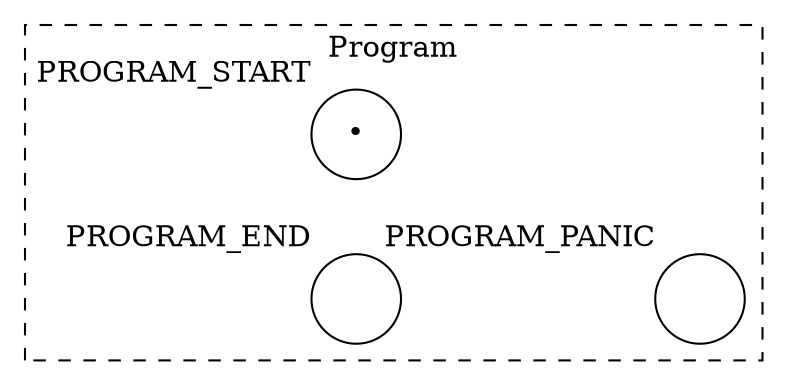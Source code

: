 digraph program {
    nodesep=1.7;
    
    subgraph cluster_0 {
        style="dashed"
        label="Program"
        
        PROGRAM_END [width=0.6 shape="circle" xlabel="PROGRAM_END" label=""];
        PROGRAM_PANIC [width=0.6 shape="circle" xlabel="PROGRAM_PANIC" label=""];
        PROGRAM_START [width=0.6 shape="circle" xlabel="PROGRAM_START" label="•"];
        PHANTOM1 [width=0.1 shape="none" label=""]
        PHANTOM2 [width=0.1 shape="none" label=""]

        # Invisible edge to force two ranks
        PROGRAM_START -> PROGRAM_END [style="invis"]
        {rank = min; PROGRAM_START; PHANTOM1;}
        {rank = max; PROGRAM_PANIC; PROGRAM_END;}
    }
}